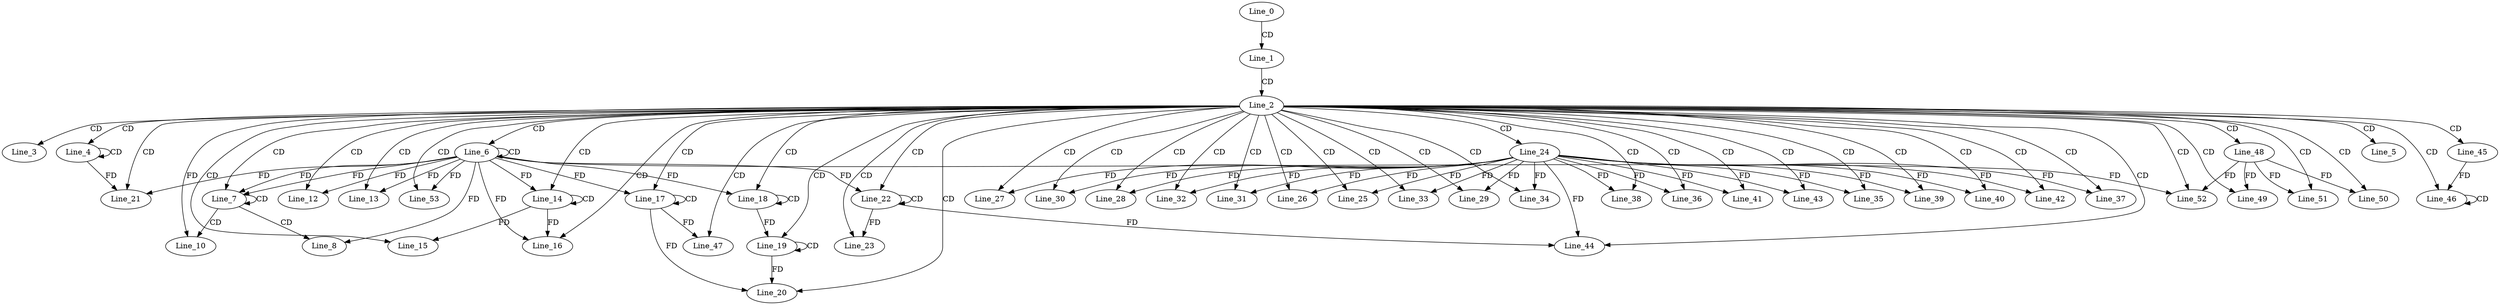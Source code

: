 digraph G {
  Line_0;
  Line_1;
  Line_2;
  Line_3;
  Line_3;
  Line_4;
  Line_4;
  Line_5;
  Line_6;
  Line_6;
  Line_7;
  Line_7;
  Line_8;
  Line_10;
  Line_12;
  Line_13;
  Line_14;
  Line_14;
  Line_15;
  Line_16;
  Line_17;
  Line_17;
  Line_18;
  Line_18;
  Line_19;
  Line_19;
  Line_20;
  Line_21;
  Line_21;
  Line_21;
  Line_22;
  Line_22;
  Line_23;
  Line_24;
  Line_25;
  Line_26;
  Line_27;
  Line_28;
  Line_28;
  Line_29;
  Line_30;
  Line_31;
  Line_32;
  Line_33;
  Line_34;
  Line_35;
  Line_36;
  Line_37;
  Line_38;
  Line_39;
  Line_40;
  Line_41;
  Line_42;
  Line_43;
  Line_43;
  Line_44;
  Line_44;
  Line_45;
  Line_45;
  Line_46;
  Line_46;
  Line_47;
  Line_48;
  Line_49;
  Line_50;
  Line_51;
  Line_52;
  Line_52;
  Line_53;
  Line_53;
  Line_0 -> Line_1 [ label="CD" ];
  Line_1 -> Line_2 [ label="CD" ];
  Line_2 -> Line_3 [ label="CD" ];
  Line_2 -> Line_4 [ label="CD" ];
  Line_4 -> Line_4 [ label="CD" ];
  Line_2 -> Line_5 [ label="CD" ];
  Line_2 -> Line_6 [ label="CD" ];
  Line_6 -> Line_6 [ label="CD" ];
  Line_2 -> Line_7 [ label="CD" ];
  Line_6 -> Line_7 [ label="FD" ];
  Line_7 -> Line_7 [ label="CD" ];
  Line_6 -> Line_7 [ label="FD" ];
  Line_7 -> Line_8 [ label="CD" ];
  Line_6 -> Line_8 [ label="FD" ];
  Line_7 -> Line_10 [ label="CD" ];
  Line_2 -> Line_10 [ label="FD" ];
  Line_2 -> Line_12 [ label="CD" ];
  Line_6 -> Line_12 [ label="FD" ];
  Line_2 -> Line_13 [ label="CD" ];
  Line_6 -> Line_13 [ label="FD" ];
  Line_2 -> Line_14 [ label="CD" ];
  Line_14 -> Line_14 [ label="CD" ];
  Line_6 -> Line_14 [ label="FD" ];
  Line_2 -> Line_15 [ label="CD" ];
  Line_14 -> Line_15 [ label="FD" ];
  Line_2 -> Line_16 [ label="CD" ];
  Line_6 -> Line_16 [ label="FD" ];
  Line_14 -> Line_16 [ label="FD" ];
  Line_2 -> Line_17 [ label="CD" ];
  Line_17 -> Line_17 [ label="CD" ];
  Line_6 -> Line_17 [ label="FD" ];
  Line_2 -> Line_18 [ label="CD" ];
  Line_18 -> Line_18 [ label="CD" ];
  Line_6 -> Line_18 [ label="FD" ];
  Line_2 -> Line_19 [ label="CD" ];
  Line_19 -> Line_19 [ label="CD" ];
  Line_18 -> Line_19 [ label="FD" ];
  Line_2 -> Line_20 [ label="CD" ];
  Line_17 -> Line_20 [ label="FD" ];
  Line_19 -> Line_20 [ label="FD" ];
  Line_2 -> Line_21 [ label="CD" ];
  Line_6 -> Line_21 [ label="FD" ];
  Line_4 -> Line_21 [ label="FD" ];
  Line_2 -> Line_22 [ label="CD" ];
  Line_22 -> Line_22 [ label="CD" ];
  Line_6 -> Line_22 [ label="FD" ];
  Line_2 -> Line_23 [ label="CD" ];
  Line_22 -> Line_23 [ label="FD" ];
  Line_2 -> Line_24 [ label="CD" ];
  Line_2 -> Line_25 [ label="CD" ];
  Line_24 -> Line_25 [ label="FD" ];
  Line_2 -> Line_26 [ label="CD" ];
  Line_24 -> Line_26 [ label="FD" ];
  Line_2 -> Line_27 [ label="CD" ];
  Line_24 -> Line_27 [ label="FD" ];
  Line_2 -> Line_28 [ label="CD" ];
  Line_24 -> Line_28 [ label="FD" ];
  Line_2 -> Line_29 [ label="CD" ];
  Line_24 -> Line_29 [ label="FD" ];
  Line_2 -> Line_30 [ label="CD" ];
  Line_24 -> Line_30 [ label="FD" ];
  Line_2 -> Line_31 [ label="CD" ];
  Line_24 -> Line_31 [ label="FD" ];
  Line_2 -> Line_32 [ label="CD" ];
  Line_24 -> Line_32 [ label="FD" ];
  Line_2 -> Line_33 [ label="CD" ];
  Line_24 -> Line_33 [ label="FD" ];
  Line_2 -> Line_34 [ label="CD" ];
  Line_24 -> Line_34 [ label="FD" ];
  Line_2 -> Line_35 [ label="CD" ];
  Line_24 -> Line_35 [ label="FD" ];
  Line_2 -> Line_36 [ label="CD" ];
  Line_24 -> Line_36 [ label="FD" ];
  Line_2 -> Line_37 [ label="CD" ];
  Line_24 -> Line_37 [ label="FD" ];
  Line_2 -> Line_38 [ label="CD" ];
  Line_24 -> Line_38 [ label="FD" ];
  Line_2 -> Line_39 [ label="CD" ];
  Line_24 -> Line_39 [ label="FD" ];
  Line_2 -> Line_40 [ label="CD" ];
  Line_24 -> Line_40 [ label="FD" ];
  Line_2 -> Line_41 [ label="CD" ];
  Line_24 -> Line_41 [ label="FD" ];
  Line_2 -> Line_42 [ label="CD" ];
  Line_24 -> Line_42 [ label="FD" ];
  Line_2 -> Line_43 [ label="CD" ];
  Line_24 -> Line_43 [ label="FD" ];
  Line_2 -> Line_44 [ label="CD" ];
  Line_24 -> Line_44 [ label="FD" ];
  Line_22 -> Line_44 [ label="FD" ];
  Line_2 -> Line_45 [ label="CD" ];
  Line_2 -> Line_46 [ label="CD" ];
  Line_46 -> Line_46 [ label="CD" ];
  Line_45 -> Line_46 [ label="FD" ];
  Line_2 -> Line_47 [ label="CD" ];
  Line_17 -> Line_47 [ label="FD" ];
  Line_2 -> Line_48 [ label="CD" ];
  Line_2 -> Line_49 [ label="CD" ];
  Line_48 -> Line_49 [ label="FD" ];
  Line_2 -> Line_50 [ label="CD" ];
  Line_48 -> Line_50 [ label="FD" ];
  Line_2 -> Line_51 [ label="CD" ];
  Line_48 -> Line_51 [ label="FD" ];
  Line_2 -> Line_52 [ label="CD" ];
  Line_48 -> Line_52 [ label="FD" ];
  Line_6 -> Line_52 [ label="FD" ];
  Line_2 -> Line_53 [ label="CD" ];
  Line_6 -> Line_53 [ label="FD" ];
}
